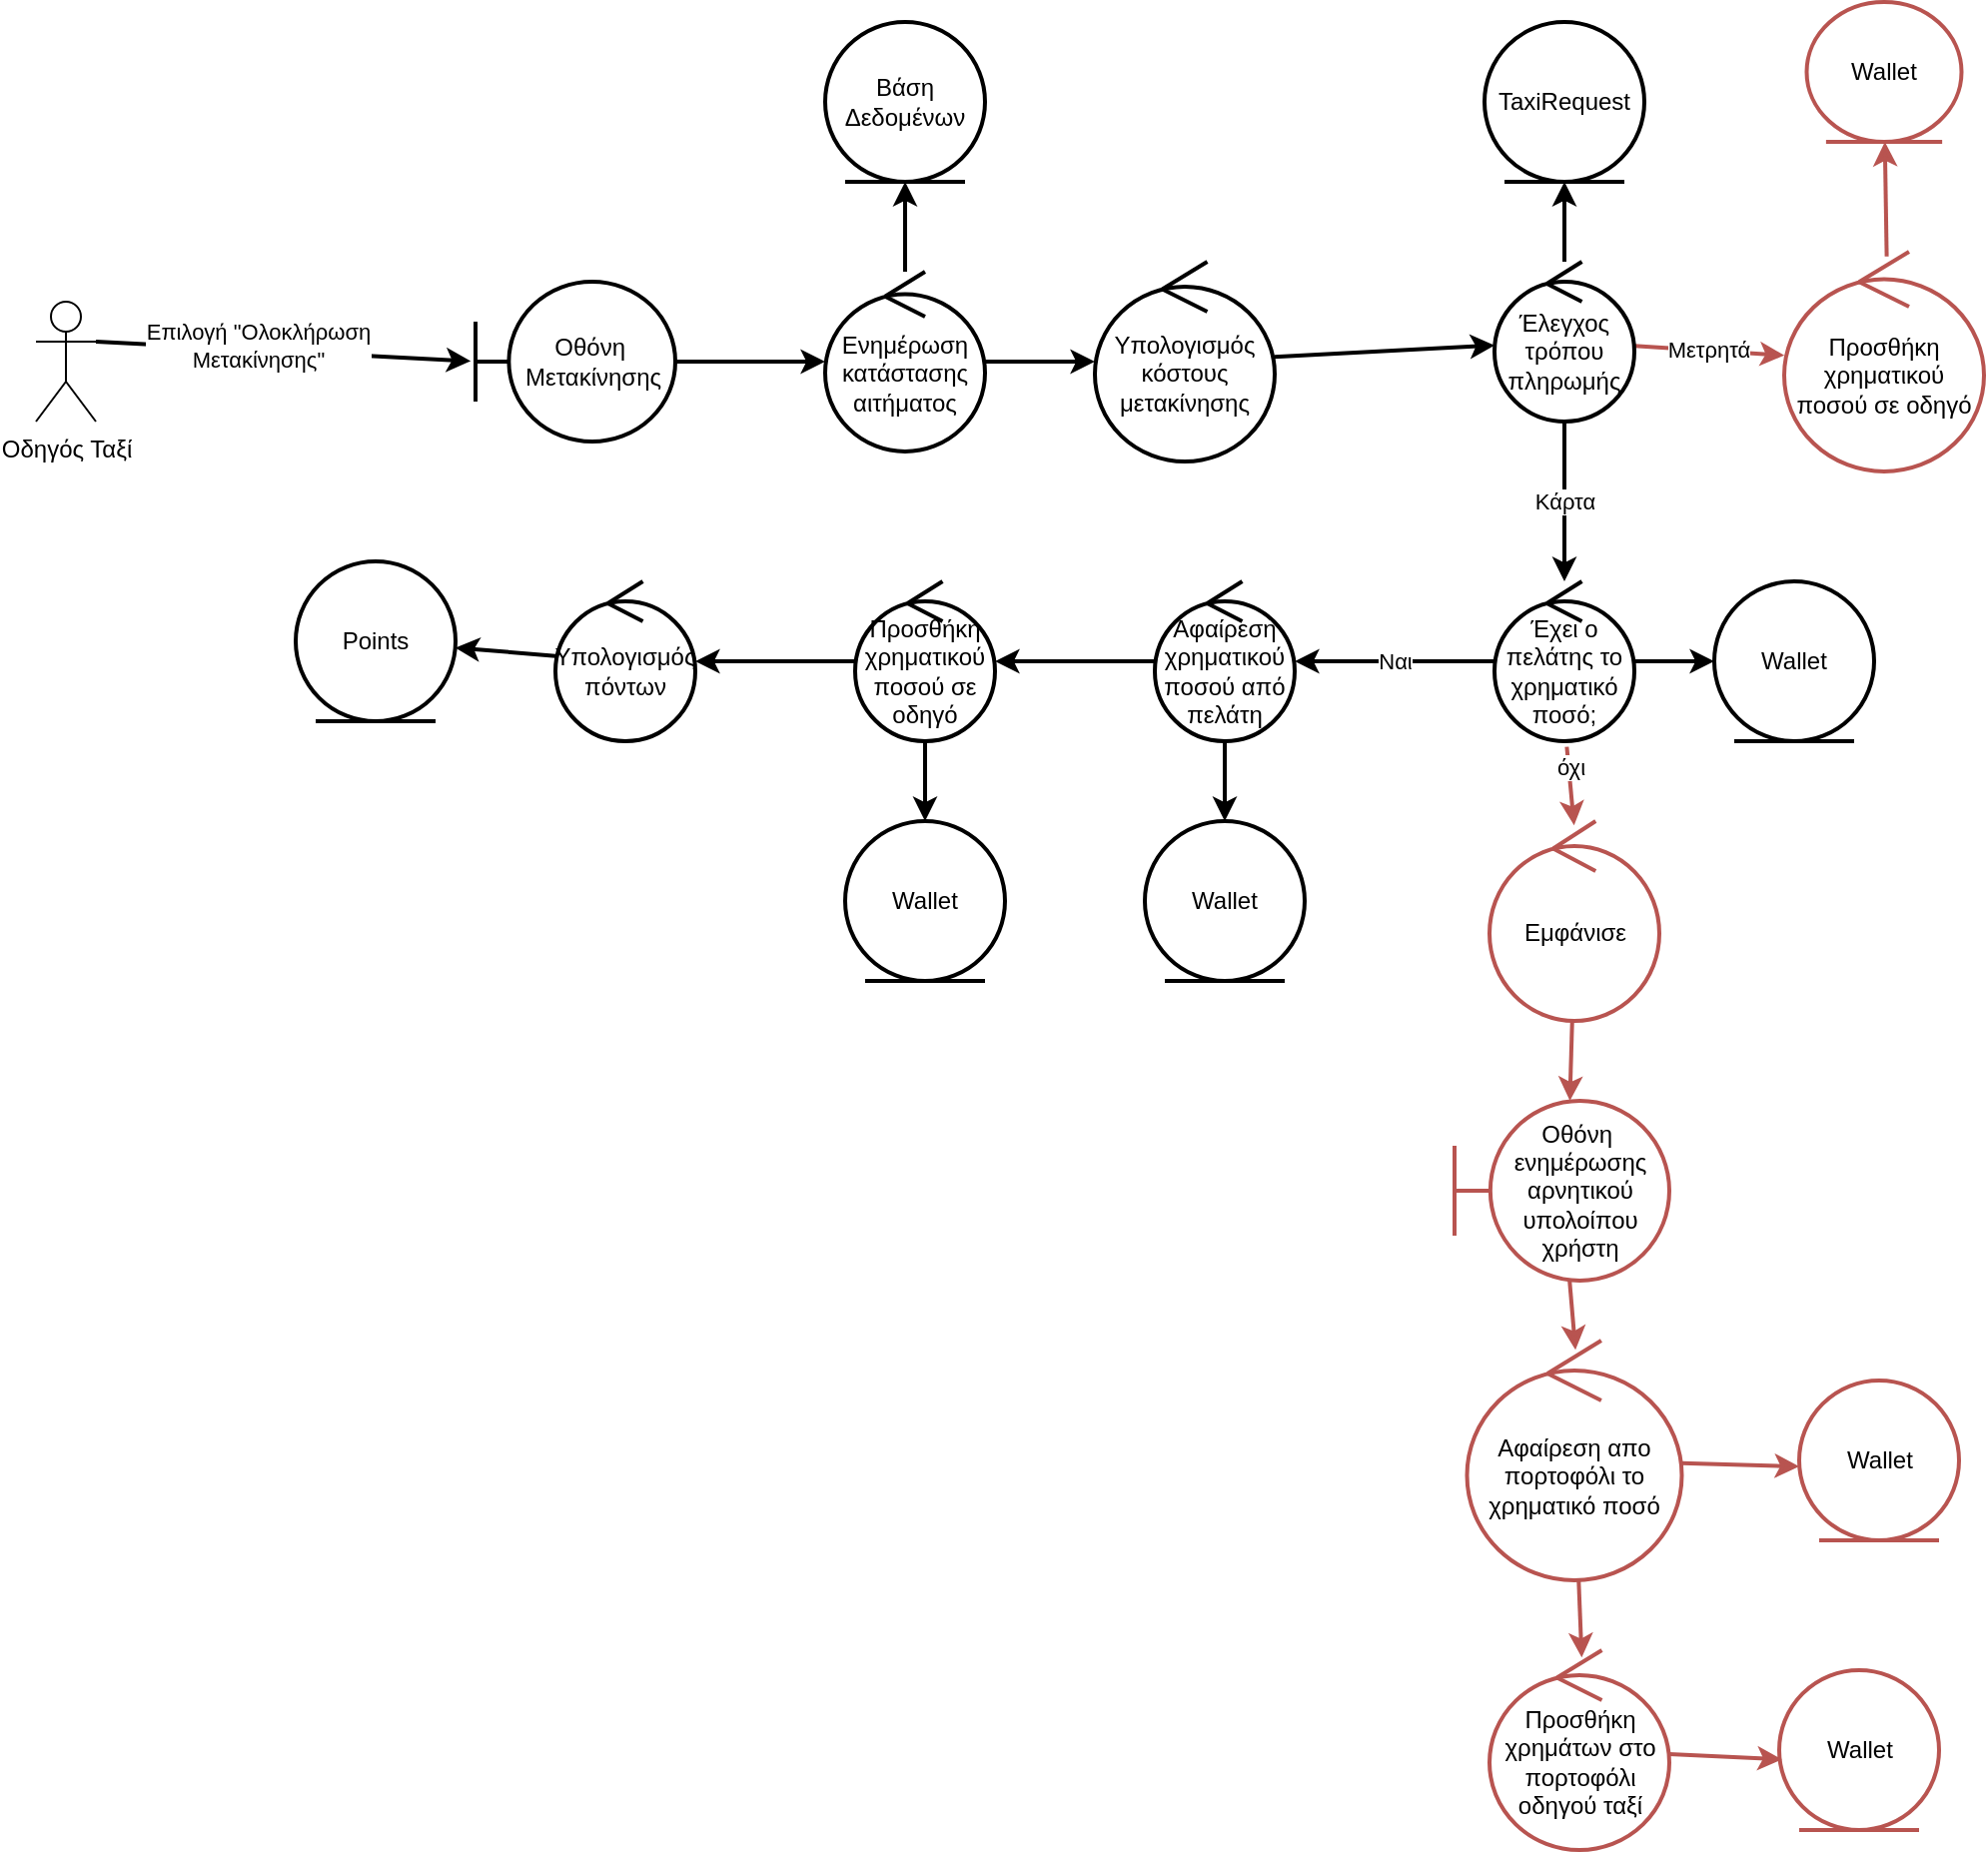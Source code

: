 <mxfile>
    <diagram id="ZnUvBVadmKkvFejZgnjO" name="Page-1">
        <mxGraphModel dx="1109" dy="1252" grid="1" gridSize="10" guides="1" tooltips="1" connect="1" arrows="1" fold="1" page="1" pageScale="1" pageWidth="850" pageHeight="1100" math="0" shadow="0">
            <root>
                <mxCell id="0"/>
                <mxCell id="1" parent="0"/>
                <mxCell id="4" style="edgeStyle=none;html=1;exitX=1;exitY=0.333;exitDx=0;exitDy=0;exitPerimeter=0;entryX=-0.024;entryY=0.497;entryDx=0;entryDy=0;entryPerimeter=0;strokeWidth=2;" parent="1" source="2" target="3" edge="1">
                    <mxGeometry relative="1" as="geometry"/>
                </mxCell>
                <mxCell id="6" value="Επιλογή &quot;Ολοκλήρωση&lt;br&gt;Μετακίνησης&quot;" style="edgeLabel;html=1;align=center;verticalAlign=middle;resizable=0;points=[];" parent="4" vertex="1" connectable="0">
                    <mxGeometry x="-0.143" y="2" relative="1" as="geometry">
                        <mxPoint as="offset"/>
                    </mxGeometry>
                </mxCell>
                <mxCell id="2" value="Οδηγός Ταξί" style="shape=umlActor;verticalLabelPosition=bottom;verticalAlign=top;html=1;" parent="1" vertex="1">
                    <mxGeometry x="120" y="260" width="30" height="60" as="geometry"/>
                </mxCell>
                <mxCell id="8" value="" style="edgeStyle=none;html=1;strokeWidth=2;" parent="1" source="3" target="7" edge="1">
                    <mxGeometry relative="1" as="geometry"/>
                </mxCell>
                <mxCell id="3" value="Οθόνη&amp;nbsp; Μετακίνησης" style="shape=umlBoundary;whiteSpace=wrap;html=1;strokeWidth=2;" parent="1" vertex="1">
                    <mxGeometry x="340" y="250" width="100" height="80" as="geometry"/>
                </mxCell>
                <mxCell id="10" value="" style="edgeStyle=none;html=1;strokeWidth=2;" parent="1" source="7" target="9" edge="1">
                    <mxGeometry relative="1" as="geometry"/>
                </mxCell>
                <mxCell id="12" value="" style="edgeStyle=none;html=1;strokeWidth=2;" parent="1" source="7" target="11" edge="1">
                    <mxGeometry relative="1" as="geometry"/>
                </mxCell>
                <mxCell id="7" value="Ενημέρωση κατάστασης αιτήματος" style="ellipse;shape=umlControl;whiteSpace=wrap;html=1;strokeWidth=2;" parent="1" vertex="1">
                    <mxGeometry x="515" y="245" width="80" height="90" as="geometry"/>
                </mxCell>
                <mxCell id="9" value="Βάση Δεδομένων" style="ellipse;shape=umlEntity;whiteSpace=wrap;html=1;strokeWidth=2;" parent="1" vertex="1">
                    <mxGeometry x="515" y="120" width="80" height="80" as="geometry"/>
                </mxCell>
                <mxCell id="16" value="" style="edgeStyle=none;html=1;strokeWidth=2;" parent="1" source="11" target="15" edge="1">
                    <mxGeometry relative="1" as="geometry"/>
                </mxCell>
                <mxCell id="11" value="Υπολογισμός κόστους μετακίνησης" style="ellipse;shape=umlControl;whiteSpace=wrap;html=1;strokeWidth=2;" parent="1" vertex="1">
                    <mxGeometry x="650" y="240" width="90" height="100" as="geometry"/>
                </mxCell>
                <mxCell id="18" value="" style="edgeStyle=none;html=1;strokeWidth=2;" parent="1" source="15" target="17" edge="1">
                    <mxGeometry relative="1" as="geometry"/>
                </mxCell>
                <mxCell id="20" value="Κάρτα" style="edgeStyle=none;html=1;strokeWidth=2;" parent="1" source="15" target="19" edge="1">
                    <mxGeometry relative="1" as="geometry"/>
                </mxCell>
                <mxCell id="39" value="Μετρητά" style="edgeStyle=none;html=1;fillColor=#f8cecc;strokeColor=#b85450;strokeWidth=2;" parent="1" source="15" target="38" edge="1">
                    <mxGeometry relative="1" as="geometry"/>
                </mxCell>
                <mxCell id="15" value="Έλεγχος τρόπου πληρωμής" style="ellipse;shape=umlControl;whiteSpace=wrap;html=1;strokeWidth=2;" parent="1" vertex="1">
                    <mxGeometry x="850" y="240" width="70" height="80" as="geometry"/>
                </mxCell>
                <mxCell id="17" value="TaxiRequest" style="ellipse;shape=umlEntity;whiteSpace=wrap;html=1;strokeWidth=2;" parent="1" vertex="1">
                    <mxGeometry x="845" y="120" width="80" height="80" as="geometry"/>
                </mxCell>
                <mxCell id="22" value="" style="edgeStyle=none;html=1;strokeWidth=2;" parent="1" source="19" target="21" edge="1">
                    <mxGeometry relative="1" as="geometry"/>
                </mxCell>
                <mxCell id="25" value="Ναι" style="edgeStyle=none;html=1;strokeWidth=2;" parent="1" source="19" target="24" edge="1">
                    <mxGeometry relative="1" as="geometry"/>
                </mxCell>
                <mxCell id="45" style="edgeStyle=none;html=1;strokeColor=#B85450;entryX=0.498;entryY=0.021;entryDx=0;entryDy=0;entryPerimeter=0;exitX=0.517;exitY=1.035;exitDx=0;exitDy=0;exitPerimeter=0;strokeWidth=2;" parent="1" source="19" target="58" edge="1">
                    <mxGeometry relative="1" as="geometry">
                        <mxPoint x="880" y="560" as="targetPoint"/>
                    </mxGeometry>
                </mxCell>
                <mxCell id="46" value="όχι" style="edgeLabel;html=1;align=center;verticalAlign=middle;resizable=0;points=[];" parent="45" vertex="1" connectable="0">
                    <mxGeometry x="-0.475" y="1" relative="1" as="geometry">
                        <mxPoint as="offset"/>
                    </mxGeometry>
                </mxCell>
                <mxCell id="19" value="Έχει ο πελάτης το χρηματικό ποσό;" style="ellipse;shape=umlControl;whiteSpace=wrap;html=1;strokeWidth=2;" parent="1" vertex="1">
                    <mxGeometry x="850" y="400" width="70" height="80" as="geometry"/>
                </mxCell>
                <mxCell id="21" value="Wallet" style="ellipse;shape=umlEntity;whiteSpace=wrap;html=1;strokeWidth=2;" parent="1" vertex="1">
                    <mxGeometry x="960" y="400" width="80" height="80" as="geometry"/>
                </mxCell>
                <mxCell id="27" value="" style="edgeStyle=none;html=1;strokeWidth=2;" parent="1" source="24" target="26" edge="1">
                    <mxGeometry relative="1" as="geometry"/>
                </mxCell>
                <mxCell id="29" value="" style="edgeStyle=none;html=1;strokeWidth=2;" parent="1" source="24" target="28" edge="1">
                    <mxGeometry relative="1" as="geometry"/>
                </mxCell>
                <mxCell id="24" value="Αφαίρεση χρηματικού ποσού από πελάτη" style="ellipse;shape=umlControl;whiteSpace=wrap;html=1;strokeWidth=2;" parent="1" vertex="1">
                    <mxGeometry x="680" y="400" width="70" height="80" as="geometry"/>
                </mxCell>
                <mxCell id="26" value="Wallet" style="ellipse;shape=umlEntity;whiteSpace=wrap;html=1;strokeWidth=2;" parent="1" vertex="1">
                    <mxGeometry x="675" y="520" width="80" height="80" as="geometry"/>
                </mxCell>
                <mxCell id="31" value="" style="edgeStyle=none;html=1;strokeWidth=2;" parent="1" source="28" target="30" edge="1">
                    <mxGeometry relative="1" as="geometry"/>
                </mxCell>
                <mxCell id="33" value="" style="edgeStyle=none;html=1;strokeWidth=2;" parent="1" source="28" target="32" edge="1">
                    <mxGeometry relative="1" as="geometry"/>
                </mxCell>
                <mxCell id="28" value="Προσθήκη χρηματικού ποσού σε οδηγό" style="ellipse;shape=umlControl;whiteSpace=wrap;html=1;strokeWidth=2;" parent="1" vertex="1">
                    <mxGeometry x="530" y="400" width="70" height="80" as="geometry"/>
                </mxCell>
                <mxCell id="30" value="Wallet" style="ellipse;shape=umlEntity;whiteSpace=wrap;html=1;strokeWidth=2;" parent="1" vertex="1">
                    <mxGeometry x="525" y="520" width="80" height="80" as="geometry"/>
                </mxCell>
                <mxCell id="37" value="" style="edgeStyle=none;html=1;strokeWidth=2;" parent="1" source="32" target="36" edge="1">
                    <mxGeometry relative="1" as="geometry"/>
                </mxCell>
                <mxCell id="32" value="Υπολογισμός πόντων" style="ellipse;shape=umlControl;whiteSpace=wrap;html=1;strokeWidth=2;" parent="1" vertex="1">
                    <mxGeometry x="380" y="400" width="70" height="80" as="geometry"/>
                </mxCell>
                <mxCell id="36" value="Points" style="ellipse;shape=umlEntity;whiteSpace=wrap;html=1;strokeWidth=2;" parent="1" vertex="1">
                    <mxGeometry x="250" y="390" width="80" height="80" as="geometry"/>
                </mxCell>
                <mxCell id="41" value="" style="edgeStyle=none;html=1;fillColor=#f8cecc;strokeColor=#b85450;strokeWidth=2;exitX=0.513;exitY=0.022;exitDx=0;exitDy=0;exitPerimeter=0;" parent="1" source="38" target="40" edge="1">
                    <mxGeometry relative="1" as="geometry"/>
                </mxCell>
                <mxCell id="38" value="Προσθήκη χρηματικού ποσού σε οδηγό" style="ellipse;shape=umlControl;whiteSpace=wrap;html=1;fillColor=none;strokeColor=#b85450;strokeWidth=2;" parent="1" vertex="1">
                    <mxGeometry x="995" y="235" width="100" height="110" as="geometry"/>
                </mxCell>
                <mxCell id="40" value="Wallet" style="ellipse;shape=umlEntity;whiteSpace=wrap;html=1;fillColor=none;strokeColor=#b85450;strokeWidth=2;" parent="1" vertex="1">
                    <mxGeometry x="1006.25" y="110" width="77.5" height="70" as="geometry"/>
                </mxCell>
                <mxCell id="51" style="edgeStyle=none;html=1;entryX=0.513;entryY=0.036;entryDx=0;entryDy=0;entryPerimeter=0;strokeColor=#B85450;strokeWidth=2;" parent="1" source="47" target="50" edge="1">
                    <mxGeometry relative="1" as="geometry"/>
                </mxCell>
                <mxCell id="55" style="edgeStyle=none;html=1;entryX=0;entryY=0.538;entryDx=0;entryDy=0;entryPerimeter=0;strokeColor=#B85450;strokeWidth=2;" parent="1" source="47" target="49" edge="1">
                    <mxGeometry relative="1" as="geometry"/>
                </mxCell>
                <mxCell id="47" value="Αφαίρεση απο πορτοφόλι το χρηματικό ποσό" style="ellipse;shape=umlControl;whiteSpace=wrap;html=1;strokeColor=#B85450;strokeWidth=2;" parent="1" vertex="1">
                    <mxGeometry x="836.25" y="780" width="107.5" height="120" as="geometry"/>
                </mxCell>
                <mxCell id="49" value="Wallet" style="ellipse;shape=umlEntity;whiteSpace=wrap;html=1;fillColor=none;strokeColor=#b85450;strokeWidth=2;" parent="1" vertex="1">
                    <mxGeometry x="1002.5" y="800" width="80" height="80" as="geometry"/>
                </mxCell>
                <mxCell id="56" style="edgeStyle=none;html=1;entryX=0.017;entryY=0.558;entryDx=0;entryDy=0;entryPerimeter=0;strokeColor=#B85450;strokeWidth=2;" parent="1" source="50" target="52" edge="1">
                    <mxGeometry relative="1" as="geometry"/>
                </mxCell>
                <mxCell id="50" value="Προσθήκη χρημάτων στο πορτοφόλι οδηγού ταξί" style="ellipse;shape=umlControl;whiteSpace=wrap;html=1;strokeColor=#B85450;strokeWidth=2;" parent="1" vertex="1">
                    <mxGeometry x="847.5" y="935" width="90" height="100" as="geometry"/>
                </mxCell>
                <mxCell id="52" value="Wallet" style="ellipse;shape=umlEntity;whiteSpace=wrap;html=1;fillColor=none;strokeColor=#b85450;strokeWidth=2;" parent="1" vertex="1">
                    <mxGeometry x="992.5" y="945" width="80" height="80" as="geometry"/>
                </mxCell>
                <mxCell id="61" style="edgeStyle=none;html=1;entryX=0.537;entryY=0;entryDx=0;entryDy=0;entryPerimeter=0;strokeColor=#B85450;strokeWidth=2;" edge="1" parent="1" source="58" target="60">
                    <mxGeometry relative="1" as="geometry"/>
                </mxCell>
                <mxCell id="58" value="Εμφάνισε" style="ellipse;shape=umlControl;whiteSpace=wrap;html=1;strokeColor=#B85450;strokeWidth=2;" vertex="1" parent="1">
                    <mxGeometry x="847.5" y="520" width="85" height="100" as="geometry"/>
                </mxCell>
                <mxCell id="62" style="edgeStyle=none;html=1;entryX=0.505;entryY=0.039;entryDx=0;entryDy=0;entryPerimeter=0;strokeColor=#B85450;strokeWidth=2;" edge="1" parent="1" source="60" target="47">
                    <mxGeometry relative="1" as="geometry"/>
                </mxCell>
                <mxCell id="60" value="Οθόνη&amp;nbsp; ενημέρωσης&lt;br&gt;αρνητικού υπολοίπου χρήστη" style="shape=umlBoundary;whiteSpace=wrap;html=1;strokeColor=#B85450;strokeWidth=2;" vertex="1" parent="1">
                    <mxGeometry x="830" y="660" width="107.5" height="90" as="geometry"/>
                </mxCell>
            </root>
        </mxGraphModel>
    </diagram>
</mxfile>